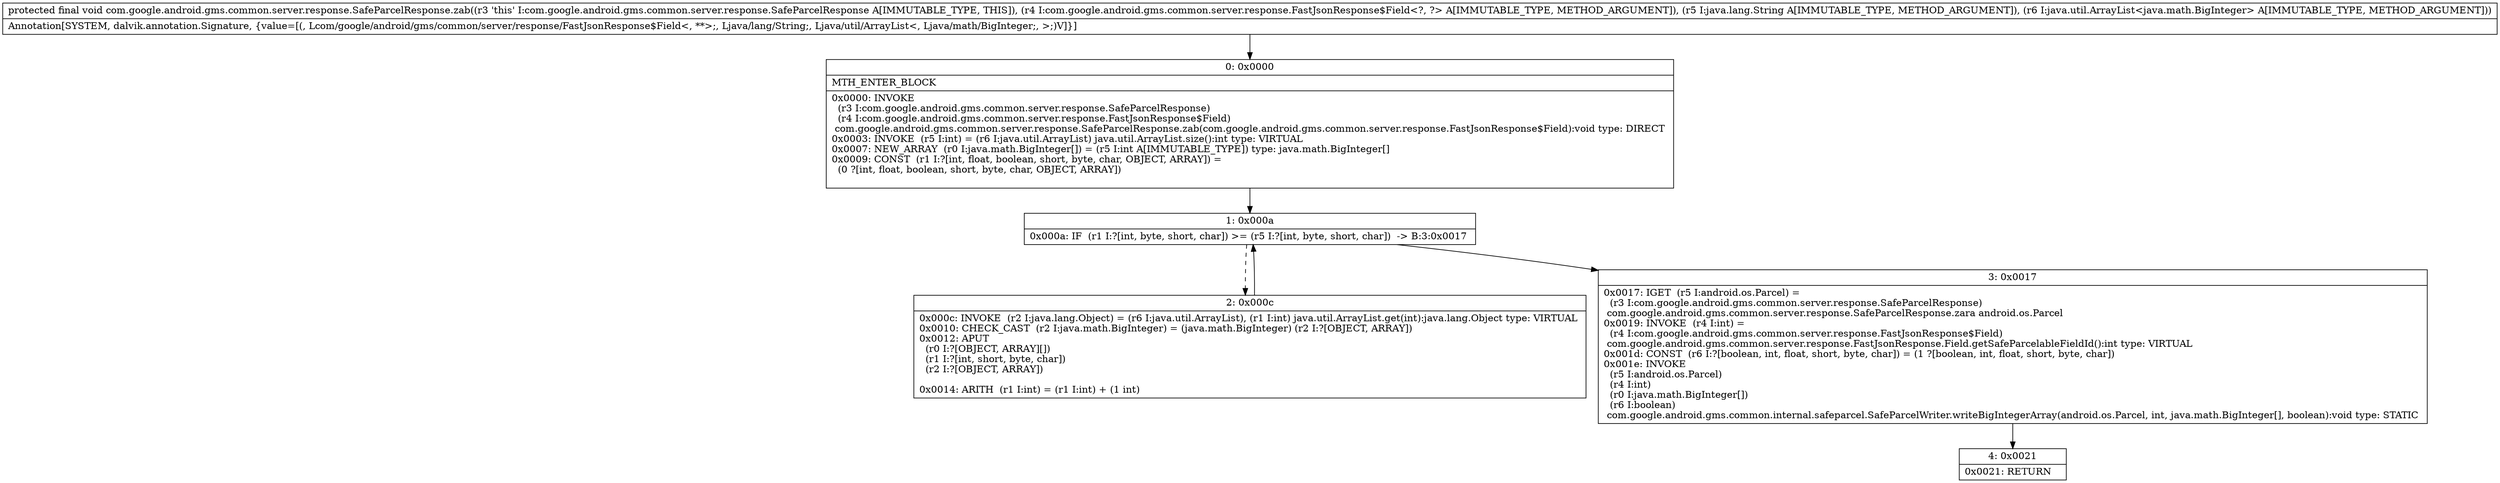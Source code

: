 digraph "CFG forcom.google.android.gms.common.server.response.SafeParcelResponse.zab(Lcom\/google\/android\/gms\/common\/server\/response\/FastJsonResponse$Field;Ljava\/lang\/String;Ljava\/util\/ArrayList;)V" {
Node_0 [shape=record,label="{0\:\ 0x0000|MTH_ENTER_BLOCK\l|0x0000: INVOKE  \l  (r3 I:com.google.android.gms.common.server.response.SafeParcelResponse)\l  (r4 I:com.google.android.gms.common.server.response.FastJsonResponse$Field)\l com.google.android.gms.common.server.response.SafeParcelResponse.zab(com.google.android.gms.common.server.response.FastJsonResponse$Field):void type: DIRECT \l0x0003: INVOKE  (r5 I:int) = (r6 I:java.util.ArrayList) java.util.ArrayList.size():int type: VIRTUAL \l0x0007: NEW_ARRAY  (r0 I:java.math.BigInteger[]) = (r5 I:int A[IMMUTABLE_TYPE]) type: java.math.BigInteger[] \l0x0009: CONST  (r1 I:?[int, float, boolean, short, byte, char, OBJECT, ARRAY]) = \l  (0 ?[int, float, boolean, short, byte, char, OBJECT, ARRAY])\l \l}"];
Node_1 [shape=record,label="{1\:\ 0x000a|0x000a: IF  (r1 I:?[int, byte, short, char]) \>= (r5 I:?[int, byte, short, char])  \-\> B:3:0x0017 \l}"];
Node_2 [shape=record,label="{2\:\ 0x000c|0x000c: INVOKE  (r2 I:java.lang.Object) = (r6 I:java.util.ArrayList), (r1 I:int) java.util.ArrayList.get(int):java.lang.Object type: VIRTUAL \l0x0010: CHECK_CAST  (r2 I:java.math.BigInteger) = (java.math.BigInteger) (r2 I:?[OBJECT, ARRAY]) \l0x0012: APUT  \l  (r0 I:?[OBJECT, ARRAY][])\l  (r1 I:?[int, short, byte, char])\l  (r2 I:?[OBJECT, ARRAY])\l \l0x0014: ARITH  (r1 I:int) = (r1 I:int) + (1 int) \l}"];
Node_3 [shape=record,label="{3\:\ 0x0017|0x0017: IGET  (r5 I:android.os.Parcel) = \l  (r3 I:com.google.android.gms.common.server.response.SafeParcelResponse)\l com.google.android.gms.common.server.response.SafeParcelResponse.zara android.os.Parcel \l0x0019: INVOKE  (r4 I:int) = \l  (r4 I:com.google.android.gms.common.server.response.FastJsonResponse$Field)\l com.google.android.gms.common.server.response.FastJsonResponse.Field.getSafeParcelableFieldId():int type: VIRTUAL \l0x001d: CONST  (r6 I:?[boolean, int, float, short, byte, char]) = (1 ?[boolean, int, float, short, byte, char]) \l0x001e: INVOKE  \l  (r5 I:android.os.Parcel)\l  (r4 I:int)\l  (r0 I:java.math.BigInteger[])\l  (r6 I:boolean)\l com.google.android.gms.common.internal.safeparcel.SafeParcelWriter.writeBigIntegerArray(android.os.Parcel, int, java.math.BigInteger[], boolean):void type: STATIC \l}"];
Node_4 [shape=record,label="{4\:\ 0x0021|0x0021: RETURN   \l}"];
MethodNode[shape=record,label="{protected final void com.google.android.gms.common.server.response.SafeParcelResponse.zab((r3 'this' I:com.google.android.gms.common.server.response.SafeParcelResponse A[IMMUTABLE_TYPE, THIS]), (r4 I:com.google.android.gms.common.server.response.FastJsonResponse$Field\<?, ?\> A[IMMUTABLE_TYPE, METHOD_ARGUMENT]), (r5 I:java.lang.String A[IMMUTABLE_TYPE, METHOD_ARGUMENT]), (r6 I:java.util.ArrayList\<java.math.BigInteger\> A[IMMUTABLE_TYPE, METHOD_ARGUMENT]))  | Annotation[SYSTEM, dalvik.annotation.Signature, \{value=[(, Lcom\/google\/android\/gms\/common\/server\/response\/FastJsonResponse$Field\<, **\>;, Ljava\/lang\/String;, Ljava\/util\/ArrayList\<, Ljava\/math\/BigInteger;, \>;)V]\}]\l}"];
MethodNode -> Node_0;
Node_0 -> Node_1;
Node_1 -> Node_2[style=dashed];
Node_1 -> Node_3;
Node_2 -> Node_1;
Node_3 -> Node_4;
}

